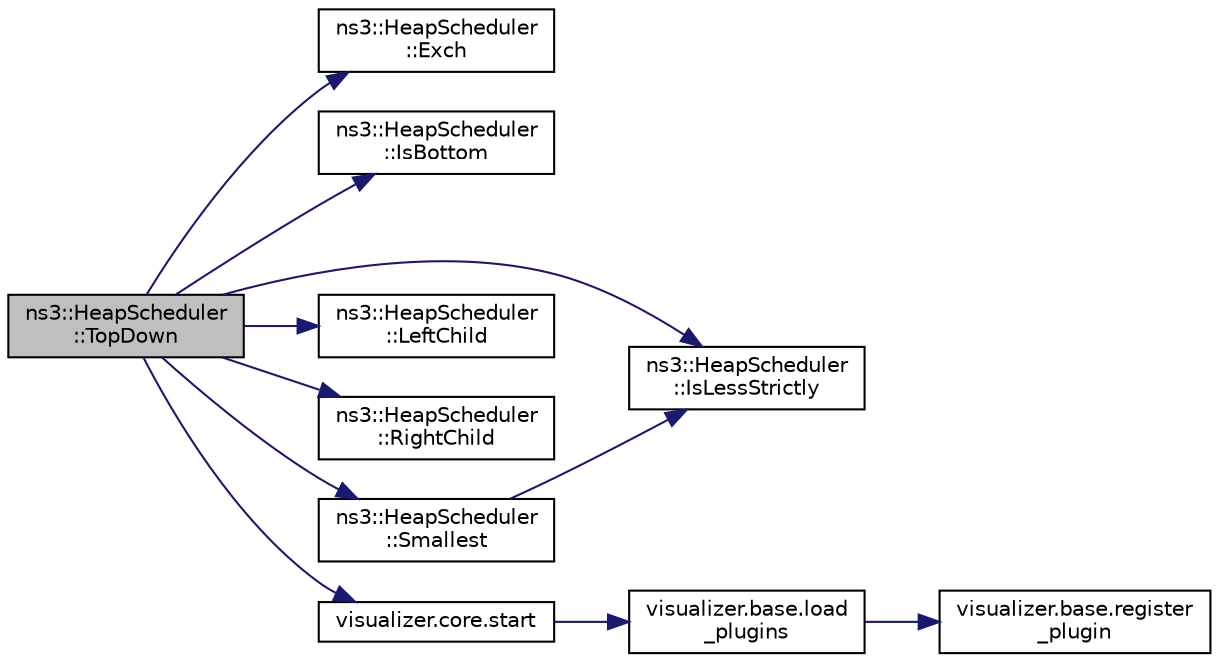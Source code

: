 digraph "ns3::HeapScheduler::TopDown"
{
 // LATEX_PDF_SIZE
  edge [fontname="Helvetica",fontsize="10",labelfontname="Helvetica",labelfontsize="10"];
  node [fontname="Helvetica",fontsize="10",shape=record];
  rankdir="LR";
  Node1 [label="ns3::HeapScheduler\l::TopDown",height=0.2,width=0.4,color="black", fillcolor="grey75", style="filled", fontcolor="black",tooltip="Percolate a deletion bubble down the heap."];
  Node1 -> Node2 [color="midnightblue",fontsize="10",style="solid",fontname="Helvetica"];
  Node2 [label="ns3::HeapScheduler\l::Exch",height=0.2,width=0.4,color="black", fillcolor="white", style="filled",URL="$classns3_1_1_heap_scheduler.html#a54e348cb775c81ad6162ad9235312011",tooltip="Swap two items."];
  Node1 -> Node3 [color="midnightblue",fontsize="10",style="solid",fontname="Helvetica"];
  Node3 [label="ns3::HeapScheduler\l::IsBottom",height=0.2,width=0.4,color="black", fillcolor="white", style="filled",URL="$classns3_1_1_heap_scheduler.html#a865179d36d253832c76de7424801969e",tooltip="Test if an index is at the bottom of the heap."];
  Node1 -> Node4 [color="midnightblue",fontsize="10",style="solid",fontname="Helvetica"];
  Node4 [label="ns3::HeapScheduler\l::IsLessStrictly",height=0.2,width=0.4,color="black", fillcolor="white", style="filled",URL="$classns3_1_1_heap_scheduler.html#a0ecf702d2a326b3e13debc0e9022773a",tooltip="Compare (less than) two items."];
  Node1 -> Node5 [color="midnightblue",fontsize="10",style="solid",fontname="Helvetica"];
  Node5 [label="ns3::HeapScheduler\l::LeftChild",height=0.2,width=0.4,color="black", fillcolor="white", style="filled",URL="$classns3_1_1_heap_scheduler.html#a9b817b6e5c418e934bd83064689926be",tooltip="Get the left child of a given entry."];
  Node1 -> Node6 [color="midnightblue",fontsize="10",style="solid",fontname="Helvetica"];
  Node6 [label="ns3::HeapScheduler\l::RightChild",height=0.2,width=0.4,color="black", fillcolor="white", style="filled",URL="$classns3_1_1_heap_scheduler.html#a2c49e3bcaca58a5bc80255f4f12889a8",tooltip="Get the right child index of a given entry."];
  Node1 -> Node7 [color="midnightblue",fontsize="10",style="solid",fontname="Helvetica"];
  Node7 [label="ns3::HeapScheduler\l::Smallest",height=0.2,width=0.4,color="black", fillcolor="white", style="filled",URL="$classns3_1_1_heap_scheduler.html#a5e36ea8ecbeb2f9bb67b0476d5546695",tooltip="Minimum of two items."];
  Node7 -> Node4 [color="midnightblue",fontsize="10",style="solid",fontname="Helvetica"];
  Node1 -> Node8 [color="midnightblue",fontsize="10",style="solid",fontname="Helvetica"];
  Node8 [label="visualizer.core.start",height=0.2,width=0.4,color="black", fillcolor="white", style="filled",URL="$namespacevisualizer_1_1core.html#a2a35e5d8a34af358b508dac8635754e0",tooltip=" "];
  Node8 -> Node9 [color="midnightblue",fontsize="10",style="solid",fontname="Helvetica"];
  Node9 [label="visualizer.base.load\l_plugins",height=0.2,width=0.4,color="black", fillcolor="white", style="filled",URL="$namespacevisualizer_1_1base.html#ad171497a5ff1afe0a73bedaebf35448f",tooltip=" "];
  Node9 -> Node10 [color="midnightblue",fontsize="10",style="solid",fontname="Helvetica"];
  Node10 [label="visualizer.base.register\l_plugin",height=0.2,width=0.4,color="black", fillcolor="white", style="filled",URL="$namespacevisualizer_1_1base.html#a6b0ffcff1e17ec4027496f50177e5b9e",tooltip=" "];
}
